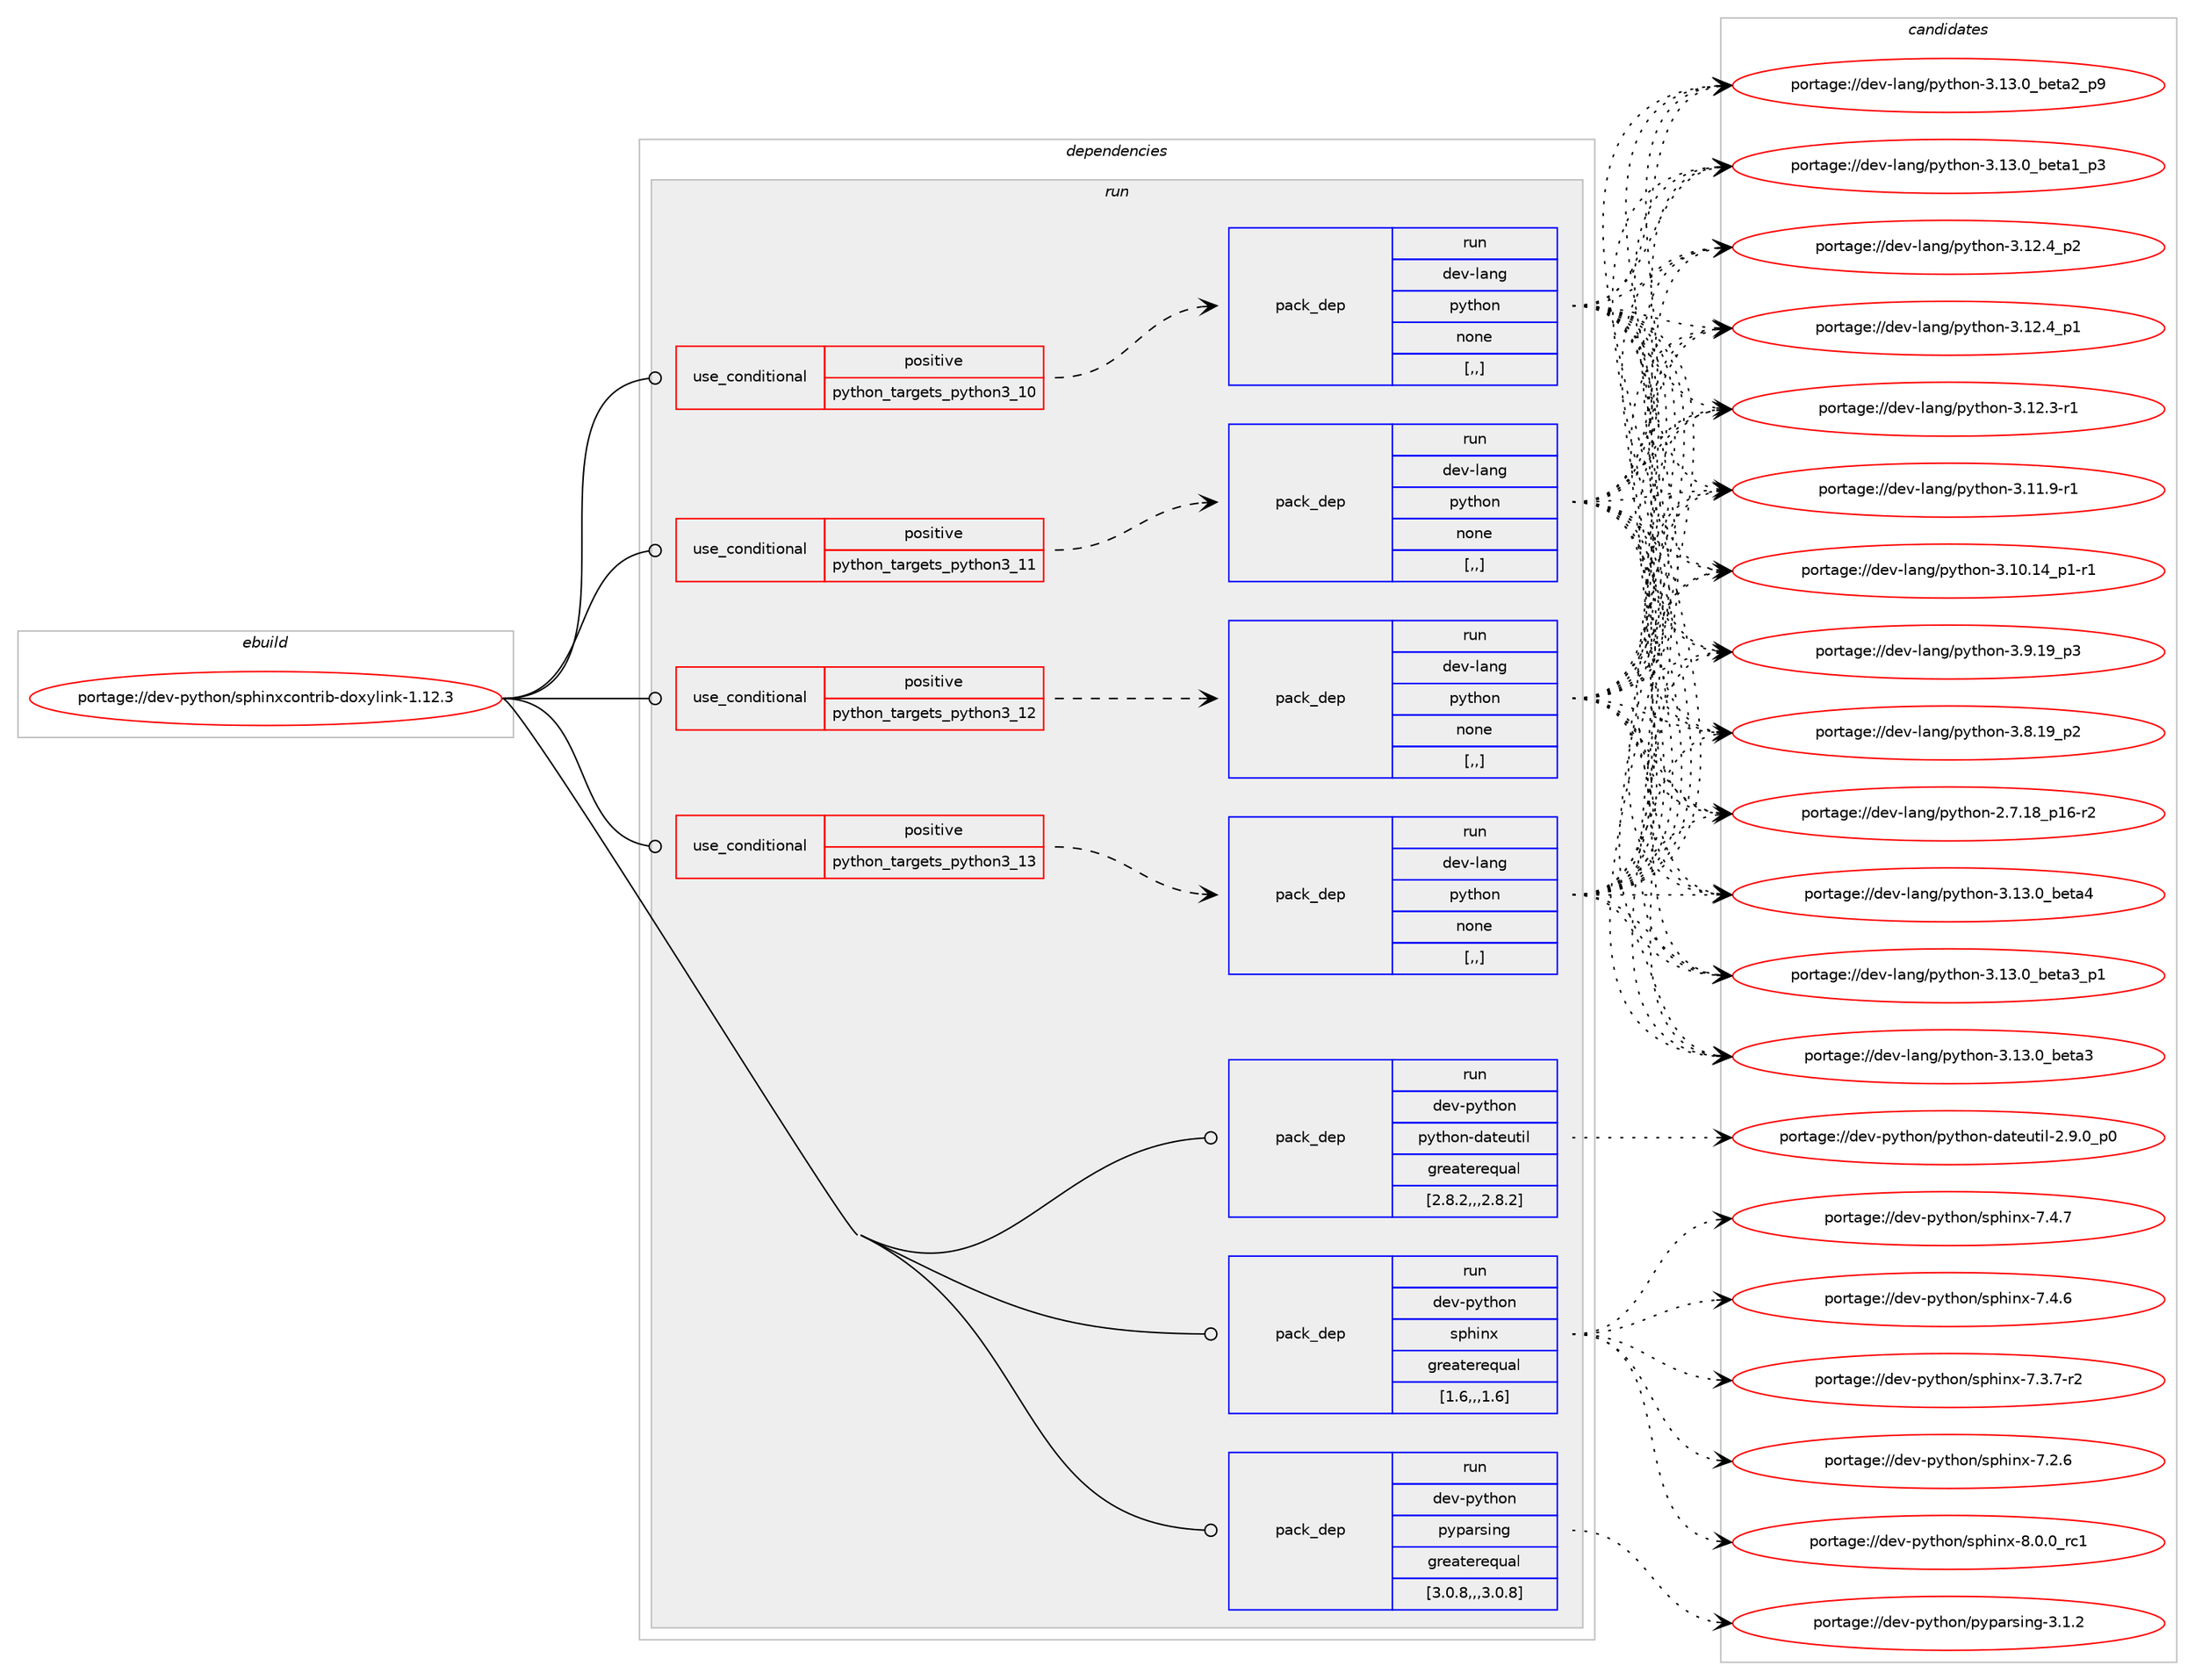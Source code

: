digraph prolog {

# *************
# Graph options
# *************

newrank=true;
concentrate=true;
compound=true;
graph [rankdir=LR,fontname=Helvetica,fontsize=10,ranksep=1.5];#, ranksep=2.5, nodesep=0.2];
edge  [arrowhead=vee];
node  [fontname=Helvetica,fontsize=10];

# **********
# The ebuild
# **********

subgraph cluster_leftcol {
color=gray;
label=<<i>ebuild</i>>;
id [label="portage://dev-python/sphinxcontrib-doxylink-1.12.3", color=red, width=4, href="../dev-python/sphinxcontrib-doxylink-1.12.3.svg"];
}

# ****************
# The dependencies
# ****************

subgraph cluster_midcol {
color=gray;
label=<<i>dependencies</i>>;
subgraph cluster_compile {
fillcolor="#eeeeee";
style=filled;
label=<<i>compile</i>>;
}
subgraph cluster_compileandrun {
fillcolor="#eeeeee";
style=filled;
label=<<i>compile and run</i>>;
}
subgraph cluster_run {
fillcolor="#eeeeee";
style=filled;
label=<<i>run</i>>;
subgraph cond39951 {
dependency164368 [label=<<TABLE BORDER="0" CELLBORDER="1" CELLSPACING="0" CELLPADDING="4"><TR><TD ROWSPAN="3" CELLPADDING="10">use_conditional</TD></TR><TR><TD>positive</TD></TR><TR><TD>python_targets_python3_10</TD></TR></TABLE>>, shape=none, color=red];
subgraph pack123145 {
dependency164369 [label=<<TABLE BORDER="0" CELLBORDER="1" CELLSPACING="0" CELLPADDING="4" WIDTH="220"><TR><TD ROWSPAN="6" CELLPADDING="30">pack_dep</TD></TR><TR><TD WIDTH="110">run</TD></TR><TR><TD>dev-lang</TD></TR><TR><TD>python</TD></TR><TR><TD>none</TD></TR><TR><TD>[,,]</TD></TR></TABLE>>, shape=none, color=blue];
}
dependency164368:e -> dependency164369:w [weight=20,style="dashed",arrowhead="vee"];
}
id:e -> dependency164368:w [weight=20,style="solid",arrowhead="odot"];
subgraph cond39952 {
dependency164370 [label=<<TABLE BORDER="0" CELLBORDER="1" CELLSPACING="0" CELLPADDING="4"><TR><TD ROWSPAN="3" CELLPADDING="10">use_conditional</TD></TR><TR><TD>positive</TD></TR><TR><TD>python_targets_python3_11</TD></TR></TABLE>>, shape=none, color=red];
subgraph pack123146 {
dependency164371 [label=<<TABLE BORDER="0" CELLBORDER="1" CELLSPACING="0" CELLPADDING="4" WIDTH="220"><TR><TD ROWSPAN="6" CELLPADDING="30">pack_dep</TD></TR><TR><TD WIDTH="110">run</TD></TR><TR><TD>dev-lang</TD></TR><TR><TD>python</TD></TR><TR><TD>none</TD></TR><TR><TD>[,,]</TD></TR></TABLE>>, shape=none, color=blue];
}
dependency164370:e -> dependency164371:w [weight=20,style="dashed",arrowhead="vee"];
}
id:e -> dependency164370:w [weight=20,style="solid",arrowhead="odot"];
subgraph cond39953 {
dependency164372 [label=<<TABLE BORDER="0" CELLBORDER="1" CELLSPACING="0" CELLPADDING="4"><TR><TD ROWSPAN="3" CELLPADDING="10">use_conditional</TD></TR><TR><TD>positive</TD></TR><TR><TD>python_targets_python3_12</TD></TR></TABLE>>, shape=none, color=red];
subgraph pack123147 {
dependency164373 [label=<<TABLE BORDER="0" CELLBORDER="1" CELLSPACING="0" CELLPADDING="4" WIDTH="220"><TR><TD ROWSPAN="6" CELLPADDING="30">pack_dep</TD></TR><TR><TD WIDTH="110">run</TD></TR><TR><TD>dev-lang</TD></TR><TR><TD>python</TD></TR><TR><TD>none</TD></TR><TR><TD>[,,]</TD></TR></TABLE>>, shape=none, color=blue];
}
dependency164372:e -> dependency164373:w [weight=20,style="dashed",arrowhead="vee"];
}
id:e -> dependency164372:w [weight=20,style="solid",arrowhead="odot"];
subgraph cond39954 {
dependency164374 [label=<<TABLE BORDER="0" CELLBORDER="1" CELLSPACING="0" CELLPADDING="4"><TR><TD ROWSPAN="3" CELLPADDING="10">use_conditional</TD></TR><TR><TD>positive</TD></TR><TR><TD>python_targets_python3_13</TD></TR></TABLE>>, shape=none, color=red];
subgraph pack123148 {
dependency164375 [label=<<TABLE BORDER="0" CELLBORDER="1" CELLSPACING="0" CELLPADDING="4" WIDTH="220"><TR><TD ROWSPAN="6" CELLPADDING="30">pack_dep</TD></TR><TR><TD WIDTH="110">run</TD></TR><TR><TD>dev-lang</TD></TR><TR><TD>python</TD></TR><TR><TD>none</TD></TR><TR><TD>[,,]</TD></TR></TABLE>>, shape=none, color=blue];
}
dependency164374:e -> dependency164375:w [weight=20,style="dashed",arrowhead="vee"];
}
id:e -> dependency164374:w [weight=20,style="solid",arrowhead="odot"];
subgraph pack123149 {
dependency164376 [label=<<TABLE BORDER="0" CELLBORDER="1" CELLSPACING="0" CELLPADDING="4" WIDTH="220"><TR><TD ROWSPAN="6" CELLPADDING="30">pack_dep</TD></TR><TR><TD WIDTH="110">run</TD></TR><TR><TD>dev-python</TD></TR><TR><TD>pyparsing</TD></TR><TR><TD>greaterequal</TD></TR><TR><TD>[3.0.8,,,3.0.8]</TD></TR></TABLE>>, shape=none, color=blue];
}
id:e -> dependency164376:w [weight=20,style="solid",arrowhead="odot"];
subgraph pack123150 {
dependency164377 [label=<<TABLE BORDER="0" CELLBORDER="1" CELLSPACING="0" CELLPADDING="4" WIDTH="220"><TR><TD ROWSPAN="6" CELLPADDING="30">pack_dep</TD></TR><TR><TD WIDTH="110">run</TD></TR><TR><TD>dev-python</TD></TR><TR><TD>python-dateutil</TD></TR><TR><TD>greaterequal</TD></TR><TR><TD>[2.8.2,,,2.8.2]</TD></TR></TABLE>>, shape=none, color=blue];
}
id:e -> dependency164377:w [weight=20,style="solid",arrowhead="odot"];
subgraph pack123151 {
dependency164378 [label=<<TABLE BORDER="0" CELLBORDER="1" CELLSPACING="0" CELLPADDING="4" WIDTH="220"><TR><TD ROWSPAN="6" CELLPADDING="30">pack_dep</TD></TR><TR><TD WIDTH="110">run</TD></TR><TR><TD>dev-python</TD></TR><TR><TD>sphinx</TD></TR><TR><TD>greaterequal</TD></TR><TR><TD>[1.6,,,1.6]</TD></TR></TABLE>>, shape=none, color=blue];
}
id:e -> dependency164378:w [weight=20,style="solid",arrowhead="odot"];
}
}

# **************
# The candidates
# **************

subgraph cluster_choices {
rank=same;
color=gray;
label=<<i>candidates</i>>;

subgraph choice123145 {
color=black;
nodesep=1;
choice1001011184510897110103471121211161041111104551464951464895981011169752 [label="portage://dev-lang/python-3.13.0_beta4", color=red, width=4,href="../dev-lang/python-3.13.0_beta4.svg"];
choice10010111845108971101034711212111610411111045514649514648959810111697519511249 [label="portage://dev-lang/python-3.13.0_beta3_p1", color=red, width=4,href="../dev-lang/python-3.13.0_beta3_p1.svg"];
choice1001011184510897110103471121211161041111104551464951464895981011169751 [label="portage://dev-lang/python-3.13.0_beta3", color=red, width=4,href="../dev-lang/python-3.13.0_beta3.svg"];
choice10010111845108971101034711212111610411111045514649514648959810111697509511257 [label="portage://dev-lang/python-3.13.0_beta2_p9", color=red, width=4,href="../dev-lang/python-3.13.0_beta2_p9.svg"];
choice10010111845108971101034711212111610411111045514649514648959810111697499511251 [label="portage://dev-lang/python-3.13.0_beta1_p3", color=red, width=4,href="../dev-lang/python-3.13.0_beta1_p3.svg"];
choice100101118451089711010347112121116104111110455146495046529511250 [label="portage://dev-lang/python-3.12.4_p2", color=red, width=4,href="../dev-lang/python-3.12.4_p2.svg"];
choice100101118451089711010347112121116104111110455146495046529511249 [label="portage://dev-lang/python-3.12.4_p1", color=red, width=4,href="../dev-lang/python-3.12.4_p1.svg"];
choice100101118451089711010347112121116104111110455146495046514511449 [label="portage://dev-lang/python-3.12.3-r1", color=red, width=4,href="../dev-lang/python-3.12.3-r1.svg"];
choice100101118451089711010347112121116104111110455146494946574511449 [label="portage://dev-lang/python-3.11.9-r1", color=red, width=4,href="../dev-lang/python-3.11.9-r1.svg"];
choice100101118451089711010347112121116104111110455146494846495295112494511449 [label="portage://dev-lang/python-3.10.14_p1-r1", color=red, width=4,href="../dev-lang/python-3.10.14_p1-r1.svg"];
choice100101118451089711010347112121116104111110455146574649579511251 [label="portage://dev-lang/python-3.9.19_p3", color=red, width=4,href="../dev-lang/python-3.9.19_p3.svg"];
choice100101118451089711010347112121116104111110455146564649579511250 [label="portage://dev-lang/python-3.8.19_p2", color=red, width=4,href="../dev-lang/python-3.8.19_p2.svg"];
choice100101118451089711010347112121116104111110455046554649569511249544511450 [label="portage://dev-lang/python-2.7.18_p16-r2", color=red, width=4,href="../dev-lang/python-2.7.18_p16-r2.svg"];
dependency164369:e -> choice1001011184510897110103471121211161041111104551464951464895981011169752:w [style=dotted,weight="100"];
dependency164369:e -> choice10010111845108971101034711212111610411111045514649514648959810111697519511249:w [style=dotted,weight="100"];
dependency164369:e -> choice1001011184510897110103471121211161041111104551464951464895981011169751:w [style=dotted,weight="100"];
dependency164369:e -> choice10010111845108971101034711212111610411111045514649514648959810111697509511257:w [style=dotted,weight="100"];
dependency164369:e -> choice10010111845108971101034711212111610411111045514649514648959810111697499511251:w [style=dotted,weight="100"];
dependency164369:e -> choice100101118451089711010347112121116104111110455146495046529511250:w [style=dotted,weight="100"];
dependency164369:e -> choice100101118451089711010347112121116104111110455146495046529511249:w [style=dotted,weight="100"];
dependency164369:e -> choice100101118451089711010347112121116104111110455146495046514511449:w [style=dotted,weight="100"];
dependency164369:e -> choice100101118451089711010347112121116104111110455146494946574511449:w [style=dotted,weight="100"];
dependency164369:e -> choice100101118451089711010347112121116104111110455146494846495295112494511449:w [style=dotted,weight="100"];
dependency164369:e -> choice100101118451089711010347112121116104111110455146574649579511251:w [style=dotted,weight="100"];
dependency164369:e -> choice100101118451089711010347112121116104111110455146564649579511250:w [style=dotted,weight="100"];
dependency164369:e -> choice100101118451089711010347112121116104111110455046554649569511249544511450:w [style=dotted,weight="100"];
}
subgraph choice123146 {
color=black;
nodesep=1;
choice1001011184510897110103471121211161041111104551464951464895981011169752 [label="portage://dev-lang/python-3.13.0_beta4", color=red, width=4,href="../dev-lang/python-3.13.0_beta4.svg"];
choice10010111845108971101034711212111610411111045514649514648959810111697519511249 [label="portage://dev-lang/python-3.13.0_beta3_p1", color=red, width=4,href="../dev-lang/python-3.13.0_beta3_p1.svg"];
choice1001011184510897110103471121211161041111104551464951464895981011169751 [label="portage://dev-lang/python-3.13.0_beta3", color=red, width=4,href="../dev-lang/python-3.13.0_beta3.svg"];
choice10010111845108971101034711212111610411111045514649514648959810111697509511257 [label="portage://dev-lang/python-3.13.0_beta2_p9", color=red, width=4,href="../dev-lang/python-3.13.0_beta2_p9.svg"];
choice10010111845108971101034711212111610411111045514649514648959810111697499511251 [label="portage://dev-lang/python-3.13.0_beta1_p3", color=red, width=4,href="../dev-lang/python-3.13.0_beta1_p3.svg"];
choice100101118451089711010347112121116104111110455146495046529511250 [label="portage://dev-lang/python-3.12.4_p2", color=red, width=4,href="../dev-lang/python-3.12.4_p2.svg"];
choice100101118451089711010347112121116104111110455146495046529511249 [label="portage://dev-lang/python-3.12.4_p1", color=red, width=4,href="../dev-lang/python-3.12.4_p1.svg"];
choice100101118451089711010347112121116104111110455146495046514511449 [label="portage://dev-lang/python-3.12.3-r1", color=red, width=4,href="../dev-lang/python-3.12.3-r1.svg"];
choice100101118451089711010347112121116104111110455146494946574511449 [label="portage://dev-lang/python-3.11.9-r1", color=red, width=4,href="../dev-lang/python-3.11.9-r1.svg"];
choice100101118451089711010347112121116104111110455146494846495295112494511449 [label="portage://dev-lang/python-3.10.14_p1-r1", color=red, width=4,href="../dev-lang/python-3.10.14_p1-r1.svg"];
choice100101118451089711010347112121116104111110455146574649579511251 [label="portage://dev-lang/python-3.9.19_p3", color=red, width=4,href="../dev-lang/python-3.9.19_p3.svg"];
choice100101118451089711010347112121116104111110455146564649579511250 [label="portage://dev-lang/python-3.8.19_p2", color=red, width=4,href="../dev-lang/python-3.8.19_p2.svg"];
choice100101118451089711010347112121116104111110455046554649569511249544511450 [label="portage://dev-lang/python-2.7.18_p16-r2", color=red, width=4,href="../dev-lang/python-2.7.18_p16-r2.svg"];
dependency164371:e -> choice1001011184510897110103471121211161041111104551464951464895981011169752:w [style=dotted,weight="100"];
dependency164371:e -> choice10010111845108971101034711212111610411111045514649514648959810111697519511249:w [style=dotted,weight="100"];
dependency164371:e -> choice1001011184510897110103471121211161041111104551464951464895981011169751:w [style=dotted,weight="100"];
dependency164371:e -> choice10010111845108971101034711212111610411111045514649514648959810111697509511257:w [style=dotted,weight="100"];
dependency164371:e -> choice10010111845108971101034711212111610411111045514649514648959810111697499511251:w [style=dotted,weight="100"];
dependency164371:e -> choice100101118451089711010347112121116104111110455146495046529511250:w [style=dotted,weight="100"];
dependency164371:e -> choice100101118451089711010347112121116104111110455146495046529511249:w [style=dotted,weight="100"];
dependency164371:e -> choice100101118451089711010347112121116104111110455146495046514511449:w [style=dotted,weight="100"];
dependency164371:e -> choice100101118451089711010347112121116104111110455146494946574511449:w [style=dotted,weight="100"];
dependency164371:e -> choice100101118451089711010347112121116104111110455146494846495295112494511449:w [style=dotted,weight="100"];
dependency164371:e -> choice100101118451089711010347112121116104111110455146574649579511251:w [style=dotted,weight="100"];
dependency164371:e -> choice100101118451089711010347112121116104111110455146564649579511250:w [style=dotted,weight="100"];
dependency164371:e -> choice100101118451089711010347112121116104111110455046554649569511249544511450:w [style=dotted,weight="100"];
}
subgraph choice123147 {
color=black;
nodesep=1;
choice1001011184510897110103471121211161041111104551464951464895981011169752 [label="portage://dev-lang/python-3.13.0_beta4", color=red, width=4,href="../dev-lang/python-3.13.0_beta4.svg"];
choice10010111845108971101034711212111610411111045514649514648959810111697519511249 [label="portage://dev-lang/python-3.13.0_beta3_p1", color=red, width=4,href="../dev-lang/python-3.13.0_beta3_p1.svg"];
choice1001011184510897110103471121211161041111104551464951464895981011169751 [label="portage://dev-lang/python-3.13.0_beta3", color=red, width=4,href="../dev-lang/python-3.13.0_beta3.svg"];
choice10010111845108971101034711212111610411111045514649514648959810111697509511257 [label="portage://dev-lang/python-3.13.0_beta2_p9", color=red, width=4,href="../dev-lang/python-3.13.0_beta2_p9.svg"];
choice10010111845108971101034711212111610411111045514649514648959810111697499511251 [label="portage://dev-lang/python-3.13.0_beta1_p3", color=red, width=4,href="../dev-lang/python-3.13.0_beta1_p3.svg"];
choice100101118451089711010347112121116104111110455146495046529511250 [label="portage://dev-lang/python-3.12.4_p2", color=red, width=4,href="../dev-lang/python-3.12.4_p2.svg"];
choice100101118451089711010347112121116104111110455146495046529511249 [label="portage://dev-lang/python-3.12.4_p1", color=red, width=4,href="../dev-lang/python-3.12.4_p1.svg"];
choice100101118451089711010347112121116104111110455146495046514511449 [label="portage://dev-lang/python-3.12.3-r1", color=red, width=4,href="../dev-lang/python-3.12.3-r1.svg"];
choice100101118451089711010347112121116104111110455146494946574511449 [label="portage://dev-lang/python-3.11.9-r1", color=red, width=4,href="../dev-lang/python-3.11.9-r1.svg"];
choice100101118451089711010347112121116104111110455146494846495295112494511449 [label="portage://dev-lang/python-3.10.14_p1-r1", color=red, width=4,href="../dev-lang/python-3.10.14_p1-r1.svg"];
choice100101118451089711010347112121116104111110455146574649579511251 [label="portage://dev-lang/python-3.9.19_p3", color=red, width=4,href="../dev-lang/python-3.9.19_p3.svg"];
choice100101118451089711010347112121116104111110455146564649579511250 [label="portage://dev-lang/python-3.8.19_p2", color=red, width=4,href="../dev-lang/python-3.8.19_p2.svg"];
choice100101118451089711010347112121116104111110455046554649569511249544511450 [label="portage://dev-lang/python-2.7.18_p16-r2", color=red, width=4,href="../dev-lang/python-2.7.18_p16-r2.svg"];
dependency164373:e -> choice1001011184510897110103471121211161041111104551464951464895981011169752:w [style=dotted,weight="100"];
dependency164373:e -> choice10010111845108971101034711212111610411111045514649514648959810111697519511249:w [style=dotted,weight="100"];
dependency164373:e -> choice1001011184510897110103471121211161041111104551464951464895981011169751:w [style=dotted,weight="100"];
dependency164373:e -> choice10010111845108971101034711212111610411111045514649514648959810111697509511257:w [style=dotted,weight="100"];
dependency164373:e -> choice10010111845108971101034711212111610411111045514649514648959810111697499511251:w [style=dotted,weight="100"];
dependency164373:e -> choice100101118451089711010347112121116104111110455146495046529511250:w [style=dotted,weight="100"];
dependency164373:e -> choice100101118451089711010347112121116104111110455146495046529511249:w [style=dotted,weight="100"];
dependency164373:e -> choice100101118451089711010347112121116104111110455146495046514511449:w [style=dotted,weight="100"];
dependency164373:e -> choice100101118451089711010347112121116104111110455146494946574511449:w [style=dotted,weight="100"];
dependency164373:e -> choice100101118451089711010347112121116104111110455146494846495295112494511449:w [style=dotted,weight="100"];
dependency164373:e -> choice100101118451089711010347112121116104111110455146574649579511251:w [style=dotted,weight="100"];
dependency164373:e -> choice100101118451089711010347112121116104111110455146564649579511250:w [style=dotted,weight="100"];
dependency164373:e -> choice100101118451089711010347112121116104111110455046554649569511249544511450:w [style=dotted,weight="100"];
}
subgraph choice123148 {
color=black;
nodesep=1;
choice1001011184510897110103471121211161041111104551464951464895981011169752 [label="portage://dev-lang/python-3.13.0_beta4", color=red, width=4,href="../dev-lang/python-3.13.0_beta4.svg"];
choice10010111845108971101034711212111610411111045514649514648959810111697519511249 [label="portage://dev-lang/python-3.13.0_beta3_p1", color=red, width=4,href="../dev-lang/python-3.13.0_beta3_p1.svg"];
choice1001011184510897110103471121211161041111104551464951464895981011169751 [label="portage://dev-lang/python-3.13.0_beta3", color=red, width=4,href="../dev-lang/python-3.13.0_beta3.svg"];
choice10010111845108971101034711212111610411111045514649514648959810111697509511257 [label="portage://dev-lang/python-3.13.0_beta2_p9", color=red, width=4,href="../dev-lang/python-3.13.0_beta2_p9.svg"];
choice10010111845108971101034711212111610411111045514649514648959810111697499511251 [label="portage://dev-lang/python-3.13.0_beta1_p3", color=red, width=4,href="../dev-lang/python-3.13.0_beta1_p3.svg"];
choice100101118451089711010347112121116104111110455146495046529511250 [label="portage://dev-lang/python-3.12.4_p2", color=red, width=4,href="../dev-lang/python-3.12.4_p2.svg"];
choice100101118451089711010347112121116104111110455146495046529511249 [label="portage://dev-lang/python-3.12.4_p1", color=red, width=4,href="../dev-lang/python-3.12.4_p1.svg"];
choice100101118451089711010347112121116104111110455146495046514511449 [label="portage://dev-lang/python-3.12.3-r1", color=red, width=4,href="../dev-lang/python-3.12.3-r1.svg"];
choice100101118451089711010347112121116104111110455146494946574511449 [label="portage://dev-lang/python-3.11.9-r1", color=red, width=4,href="../dev-lang/python-3.11.9-r1.svg"];
choice100101118451089711010347112121116104111110455146494846495295112494511449 [label="portage://dev-lang/python-3.10.14_p1-r1", color=red, width=4,href="../dev-lang/python-3.10.14_p1-r1.svg"];
choice100101118451089711010347112121116104111110455146574649579511251 [label="portage://dev-lang/python-3.9.19_p3", color=red, width=4,href="../dev-lang/python-3.9.19_p3.svg"];
choice100101118451089711010347112121116104111110455146564649579511250 [label="portage://dev-lang/python-3.8.19_p2", color=red, width=4,href="../dev-lang/python-3.8.19_p2.svg"];
choice100101118451089711010347112121116104111110455046554649569511249544511450 [label="portage://dev-lang/python-2.7.18_p16-r2", color=red, width=4,href="../dev-lang/python-2.7.18_p16-r2.svg"];
dependency164375:e -> choice1001011184510897110103471121211161041111104551464951464895981011169752:w [style=dotted,weight="100"];
dependency164375:e -> choice10010111845108971101034711212111610411111045514649514648959810111697519511249:w [style=dotted,weight="100"];
dependency164375:e -> choice1001011184510897110103471121211161041111104551464951464895981011169751:w [style=dotted,weight="100"];
dependency164375:e -> choice10010111845108971101034711212111610411111045514649514648959810111697509511257:w [style=dotted,weight="100"];
dependency164375:e -> choice10010111845108971101034711212111610411111045514649514648959810111697499511251:w [style=dotted,weight="100"];
dependency164375:e -> choice100101118451089711010347112121116104111110455146495046529511250:w [style=dotted,weight="100"];
dependency164375:e -> choice100101118451089711010347112121116104111110455146495046529511249:w [style=dotted,weight="100"];
dependency164375:e -> choice100101118451089711010347112121116104111110455146495046514511449:w [style=dotted,weight="100"];
dependency164375:e -> choice100101118451089711010347112121116104111110455146494946574511449:w [style=dotted,weight="100"];
dependency164375:e -> choice100101118451089711010347112121116104111110455146494846495295112494511449:w [style=dotted,weight="100"];
dependency164375:e -> choice100101118451089711010347112121116104111110455146574649579511251:w [style=dotted,weight="100"];
dependency164375:e -> choice100101118451089711010347112121116104111110455146564649579511250:w [style=dotted,weight="100"];
dependency164375:e -> choice100101118451089711010347112121116104111110455046554649569511249544511450:w [style=dotted,weight="100"];
}
subgraph choice123149 {
color=black;
nodesep=1;
choice100101118451121211161041111104711212111297114115105110103455146494650 [label="portage://dev-python/pyparsing-3.1.2", color=red, width=4,href="../dev-python/pyparsing-3.1.2.svg"];
dependency164376:e -> choice100101118451121211161041111104711212111297114115105110103455146494650:w [style=dotted,weight="100"];
}
subgraph choice123150 {
color=black;
nodesep=1;
choice100101118451121211161041111104711212111610411111045100971161011171161051084550465746489511248 [label="portage://dev-python/python-dateutil-2.9.0_p0", color=red, width=4,href="../dev-python/python-dateutil-2.9.0_p0.svg"];
dependency164377:e -> choice100101118451121211161041111104711212111610411111045100971161011171161051084550465746489511248:w [style=dotted,weight="100"];
}
subgraph choice123151 {
color=black;
nodesep=1;
choice1001011184511212111610411111047115112104105110120455646484648951149949 [label="portage://dev-python/sphinx-8.0.0_rc1", color=red, width=4,href="../dev-python/sphinx-8.0.0_rc1.svg"];
choice1001011184511212111610411111047115112104105110120455546524655 [label="portage://dev-python/sphinx-7.4.7", color=red, width=4,href="../dev-python/sphinx-7.4.7.svg"];
choice1001011184511212111610411111047115112104105110120455546524654 [label="portage://dev-python/sphinx-7.4.6", color=red, width=4,href="../dev-python/sphinx-7.4.6.svg"];
choice10010111845112121116104111110471151121041051101204555465146554511450 [label="portage://dev-python/sphinx-7.3.7-r2", color=red, width=4,href="../dev-python/sphinx-7.3.7-r2.svg"];
choice1001011184511212111610411111047115112104105110120455546504654 [label="portage://dev-python/sphinx-7.2.6", color=red, width=4,href="../dev-python/sphinx-7.2.6.svg"];
dependency164378:e -> choice1001011184511212111610411111047115112104105110120455646484648951149949:w [style=dotted,weight="100"];
dependency164378:e -> choice1001011184511212111610411111047115112104105110120455546524655:w [style=dotted,weight="100"];
dependency164378:e -> choice1001011184511212111610411111047115112104105110120455546524654:w [style=dotted,weight="100"];
dependency164378:e -> choice10010111845112121116104111110471151121041051101204555465146554511450:w [style=dotted,weight="100"];
dependency164378:e -> choice1001011184511212111610411111047115112104105110120455546504654:w [style=dotted,weight="100"];
}
}

}
